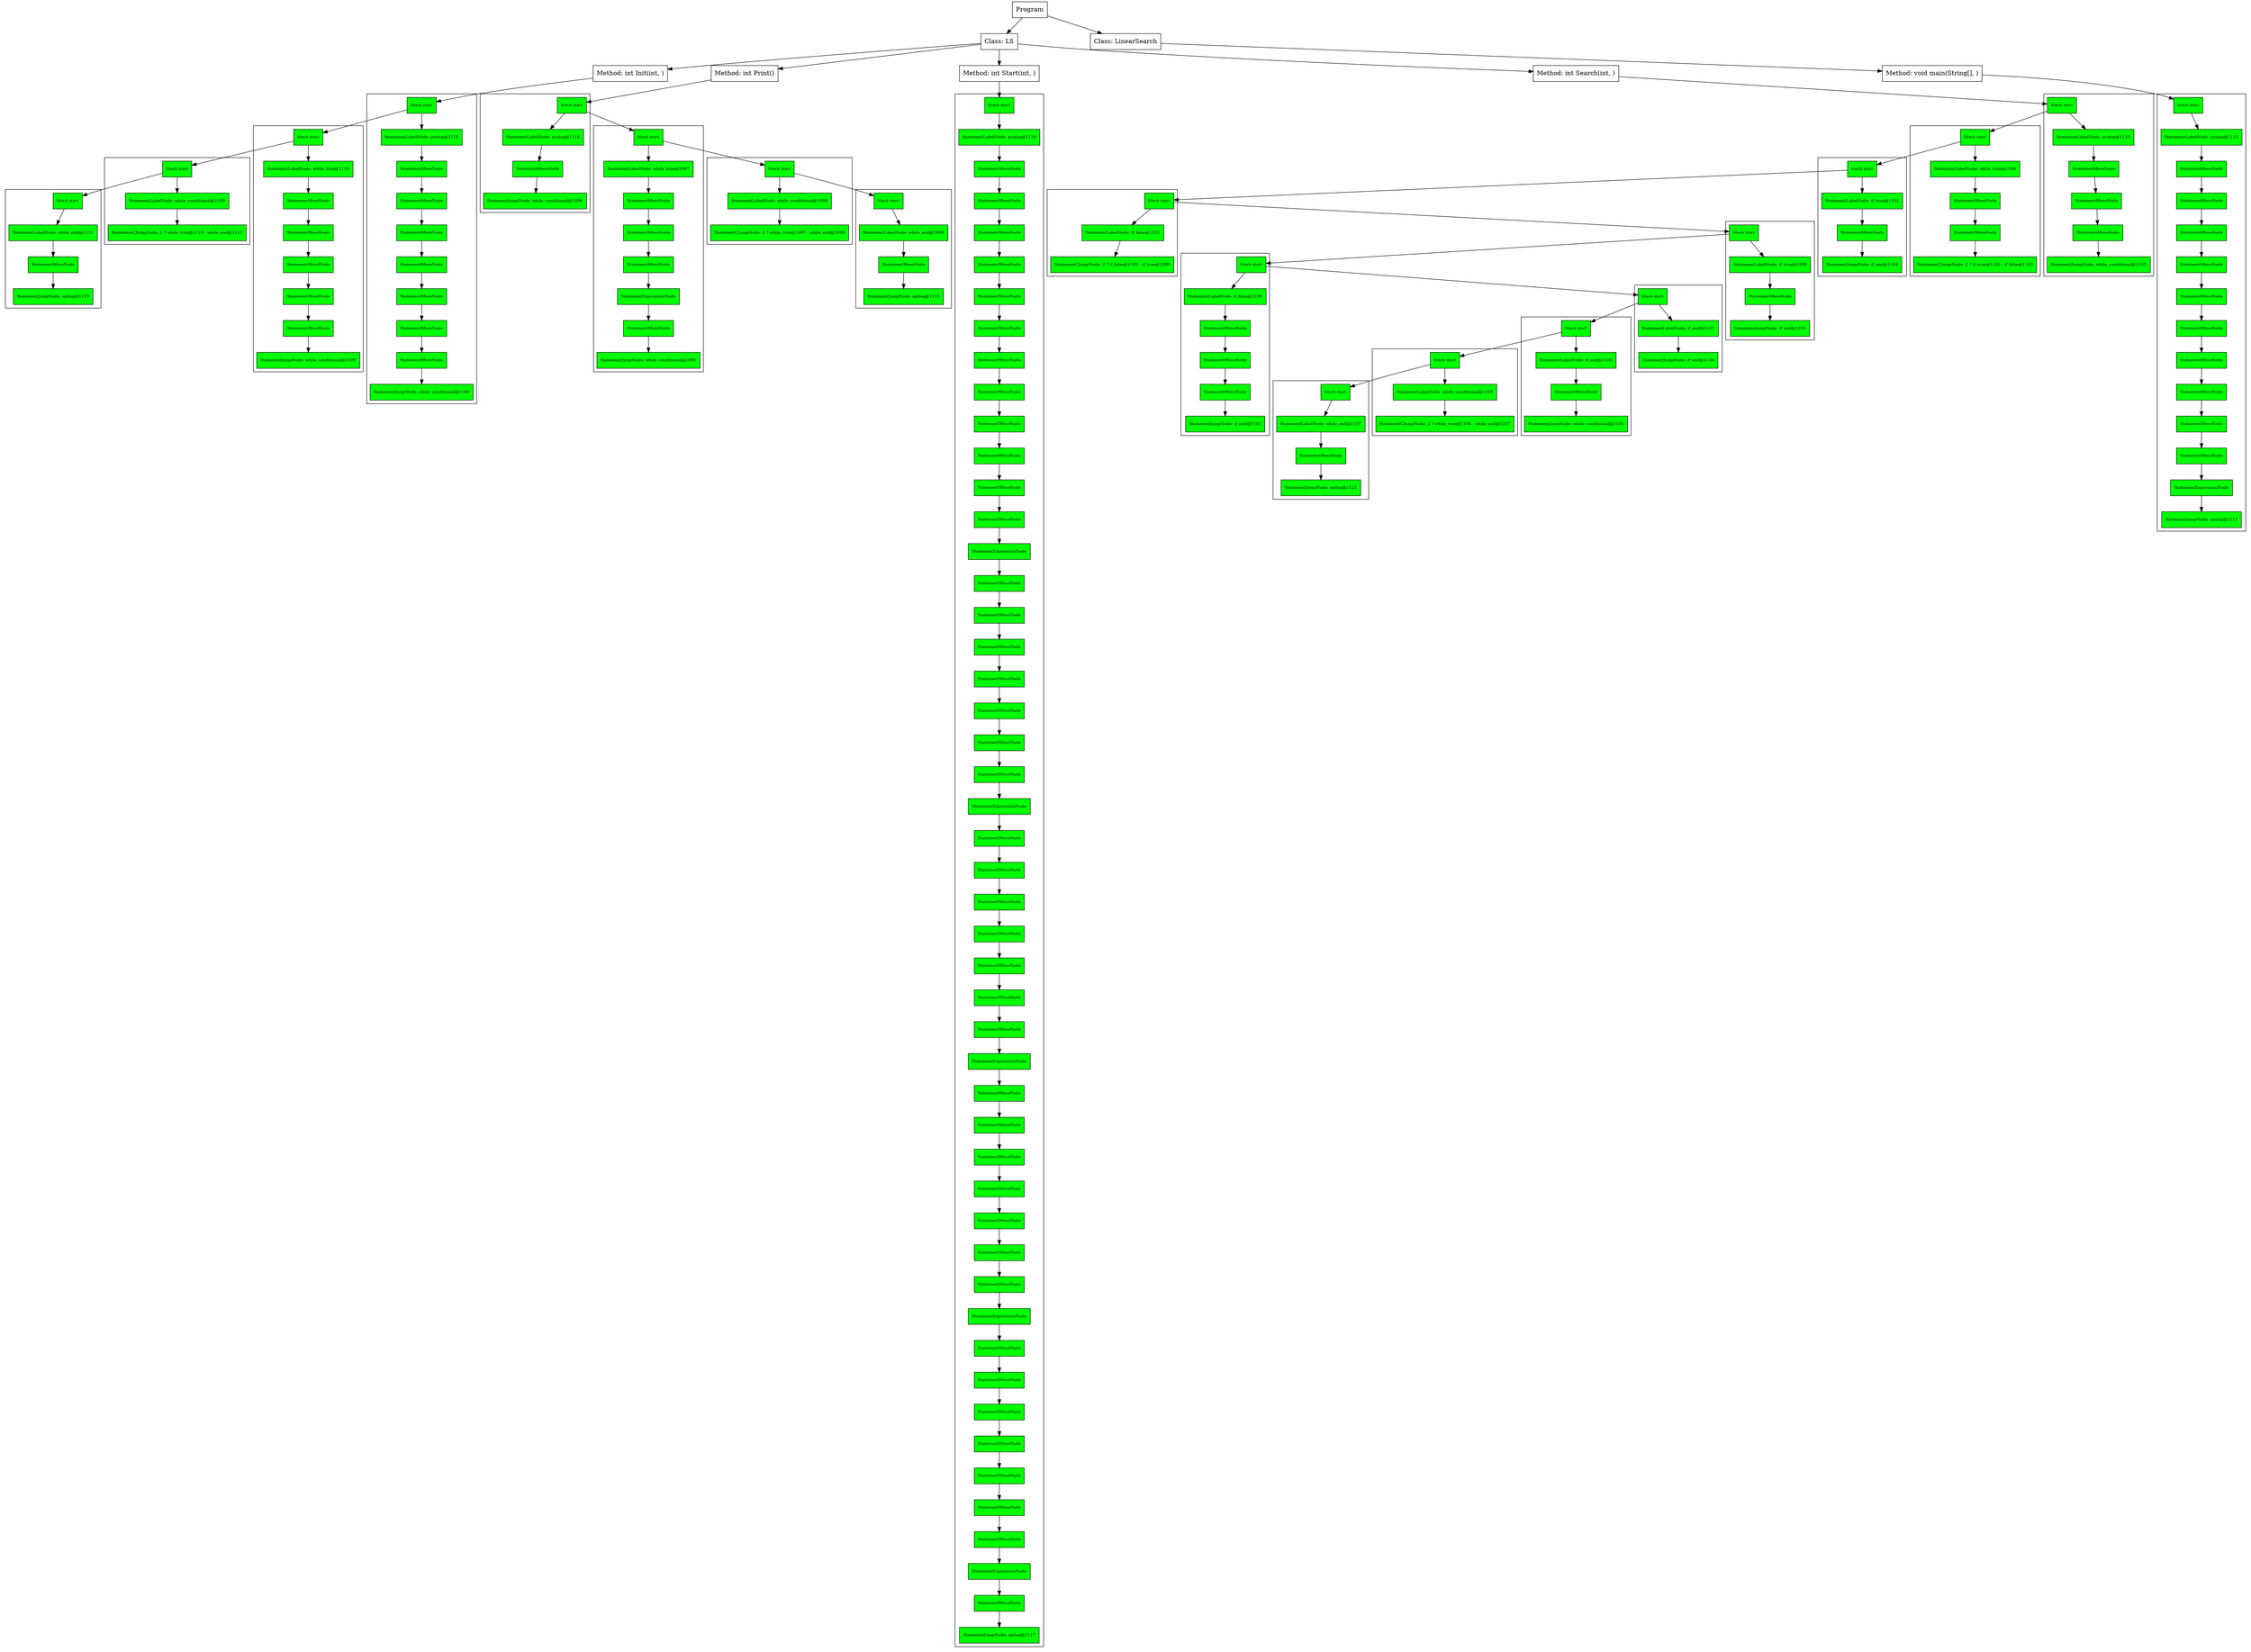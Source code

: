 digraph LinearSearch {
"0x7f0b18bfa500" [label="Program" shape=box]
"0x60b00001a5b8" [label="Class: LS"shape=box]
"0x7f0b18bfa500" -> "0x60b00001a5b8"
"0x607000007a38" [label="Method: int Search(int, )"shape=box]
"0x60b00001a5b8" -> "0x607000007a38"
subgraph cluster_0x613000001fc0{
node [shape="box", style="filled", fillcolor="green", fontcolor="black", fontsize="9"]
"0x613000001fc0" [label="block start"shape=box]
"0x60600004e980" [label="StatementLabelNode: prolog@1120" shape=box]
"0x613000001fc0" -> "0x60600004e980"
"0x60600004e988" [label="StatementMoveNode" shape=box]
"0x60600004e980" -> "0x60600004e988"
"0x60600004e990" [label="StatementMoveNode" shape=box]
"0x60600004e988" -> "0x60600004e990"
"0x60600004e998" [label="StatementMoveNode" shape=box]
"0x60600004e990" -> "0x60600004e998"
"0x60600004e9a0" [label="StatementJumpNode: while_conditional@1105" shape=box]
"0x60600004e998" -> "0x60600004e9a0"
}
"0x607000007a38" -> "0x613000001fc0"
subgraph cluster_0x613000001fd8{
node [shape="box", style="filled", fillcolor="green", fontcolor="black", fontsize="9"]
"0x613000001fd8" [label="block start"shape=box]
"0x6030000e4880" [label="StatementLabelNode: while_true@1106" shape=box]
"0x613000001fd8" -> "0x6030000e4880"
"0x6030000e4888" [label="StatementMoveNode" shape=box]
"0x6030000e4880" -> "0x6030000e4888"
"0x6030000e4890" [label="StatementMoveNode" shape=box]
"0x6030000e4888" -> "0x6030000e4890"
"0x6030000e4898" [label="StatementCJumpNode: 2 ? if_true@1102 : if_false@1103" shape=box]
"0x6030000e4890" -> "0x6030000e4898"
}
"0x613000001fc0" -> "0x613000001fd8"
subgraph cluster_0x613000001ff0{
node [shape="box", style="filled", fillcolor="green", fontcolor="black", fontsize="9"]
"0x613000001ff0" [label="block start"shape=box]
"0x6030000e48b0" [label="StatementLabelNode: if_true@1102" shape=box]
"0x613000001ff0" -> "0x6030000e48b0"
"0x6030000e48b8" [label="StatementMoveNode" shape=box]
"0x6030000e48b0" -> "0x6030000e48b8"
"0x6030000e48c0" [label="StatementJumpNode: if_end@1104" shape=box]
"0x6030000e48b8" -> "0x6030000e48c0"
}
"0x613000001fd8" -> "0x613000001ff0"
subgraph cluster_0x613000002008{
node [shape="box", style="filled", fillcolor="green", fontcolor="black", fontsize="9"]
"0x613000002008" [label="block start"shape=box]
"0x6020000c8550" [label="StatementLabelNode: if_false@1103" shape=box]
"0x613000002008" -> "0x6020000c8550"
"0x6020000c8558" [label="StatementCJumpNode: 2 ? if_false@1100 : if_true@1099" shape=box]
"0x6020000c8550" -> "0x6020000c8558"
}
"0x613000001ff0" -> "0x613000002008"
subgraph cluster_0x613000002020{
node [shape="box", style="filled", fillcolor="green", fontcolor="black", fontsize="9"]
"0x613000002020" [label="block start"shape=box]
"0x6030000e48e0" [label="StatementLabelNode: if_true@1099" shape=box]
"0x613000002020" -> "0x6030000e48e0"
"0x6030000e48e8" [label="StatementMoveNode" shape=box]
"0x6030000e48e0" -> "0x6030000e48e8"
"0x6030000e48f0" [label="StatementJumpNode: if_end@1101" shape=box]
"0x6030000e48e8" -> "0x6030000e48f0"
}
"0x613000002008" -> "0x613000002020"
subgraph cluster_0x613000002038{
node [shape="box", style="filled", fillcolor="green", fontcolor="black", fontsize="9"]
"0x613000002038" [label="block start"shape=box]
"0x60600004e9e0" [label="StatementLabelNode: if_false@1100" shape=box]
"0x613000002038" -> "0x60600004e9e0"
"0x60600004e9e8" [label="StatementMoveNode" shape=box]
"0x60600004e9e0" -> "0x60600004e9e8"
"0x60600004e9f0" [label="StatementMoveNode" shape=box]
"0x60600004e9e8" -> "0x60600004e9f0"
"0x60600004e9f8" [label="StatementMoveNode" shape=box]
"0x60600004e9f0" -> "0x60600004e9f8"
"0x60600004ea00" [label="StatementJumpNode: if_end@1101" shape=box]
"0x60600004e9f8" -> "0x60600004ea00"
}
"0x613000002020" -> "0x613000002038"
subgraph cluster_0x613000002050{
node [shape="box", style="filled", fillcolor="green", fontcolor="black", fontsize="9"]
"0x613000002050" [label="block start"shape=box]
"0x6020000c8650" [label="StatementLabelNode: if_end@1101" shape=box]
"0x613000002050" -> "0x6020000c8650"
"0x6020000c8658" [label="StatementJumpNode: if_end@1104" shape=box]
"0x6020000c8650" -> "0x6020000c8658"
}
"0x613000002038" -> "0x613000002050"
subgraph cluster_0x613000002068{
node [shape="box", style="filled", fillcolor="green", fontcolor="black", fontsize="9"]
"0x613000002068" [label="block start"shape=box]
"0x6030000e4970" [label="StatementLabelNode: if_end@1104" shape=box]
"0x613000002068" -> "0x6030000e4970"
"0x6030000e4978" [label="StatementMoveNode" shape=box]
"0x6030000e4970" -> "0x6030000e4978"
"0x6030000e4980" [label="StatementJumpNode: while_conditional@1105" shape=box]
"0x6030000e4978" -> "0x6030000e4980"
}
"0x613000002050" -> "0x613000002068"
subgraph cluster_0x613000002080{
node [shape="box", style="filled", fillcolor="green", fontcolor="black", fontsize="9"]
"0x613000002080" [label="block start"shape=box]
"0x6020000c86f0" [label="StatementLabelNode: while_conditional@1105" shape=box]
"0x613000002080" -> "0x6020000c86f0"
"0x6020000c86f8" [label="StatementCJumpNode: 2 ? while_true@1106 : while_end@1107" shape=box]
"0x6020000c86f0" -> "0x6020000c86f8"
}
"0x613000002068" -> "0x613000002080"
subgraph cluster_0x613000002098{
node [shape="box", style="filled", fillcolor="green", fontcolor="black", fontsize="9"]
"0x613000002098" [label="block start"shape=box]
"0x6030000e49a0" [label="StatementLabelNode: while_end@1107" shape=box]
"0x613000002098" -> "0x6030000e49a0"
"0x6030000e49a8" [label="StatementMoveNode" shape=box]
"0x6030000e49a0" -> "0x6030000e49a8"
"0x6030000e49b0" [label="StatementJumpNode: epilog@1121" shape=box]
"0x6030000e49a8" -> "0x6030000e49b0"
}
"0x613000002080" -> "0x613000002098"
"0x6070000079c8" [label="Method: int Init(int, )"shape=box]
"0x60b00001a5b8" -> "0x6070000079c8"
subgraph cluster_0x608000003420{
node [shape="box", style="filled", fillcolor="green", fontcolor="black", fontsize="9"]
"0x608000003420" [label="block start"shape=box]
"0x60c000013a80" [label="StatementLabelNode: prolog@1118" shape=box]
"0x608000003420" -> "0x60c000013a80"
"0x60c000013a88" [label="StatementMoveNode" shape=box]
"0x60c000013a80" -> "0x60c000013a88"
"0x60c000013a90" [label="StatementMoveNode" shape=box]
"0x60c000013a88" -> "0x60c000013a90"
"0x60c000013a98" [label="StatementMoveNode" shape=box]
"0x60c000013a90" -> "0x60c000013a98"
"0x60c000013aa0" [label="StatementMoveNode" shape=box]
"0x60c000013a98" -> "0x60c000013aa0"
"0x60c000013aa8" [label="StatementMoveNode" shape=box]
"0x60c000013aa0" -> "0x60c000013aa8"
"0x60c000013ab0" [label="StatementMoveNode" shape=box]
"0x60c000013aa8" -> "0x60c000013ab0"
"0x60c000013ab8" [label="StatementMoveNode" shape=box]
"0x60c000013ab0" -> "0x60c000013ab8"
"0x60c000013ac0" [label="StatementJumpNode: while_conditional@1109" shape=box]
"0x60c000013ab8" -> "0x60c000013ac0"
}
"0x6070000079c8" -> "0x608000003420"
subgraph cluster_0x608000003438{
node [shape="box", style="filled", fillcolor="green", fontcolor="black", fontsize="9"]
"0x608000003438" [label="block start"shape=box]
"0x60600004e920" [label="StatementLabelNode: while_true@1110" shape=box]
"0x608000003438" -> "0x60600004e920"
"0x60600004e928" [label="StatementMoveNode" shape=box]
"0x60600004e920" -> "0x60600004e928"
"0x60600004e930" [label="StatementMoveNode" shape=box]
"0x60600004e928" -> "0x60600004e930"
"0x60600004e938" [label="StatementMoveNode" shape=box]
"0x60600004e930" -> "0x60600004e938"
"0x60600004e940" [label="StatementMoveNode" shape=box]
"0x60600004e938" -> "0x60600004e940"
"0x60600004e948" [label="StatementMoveNode" shape=box]
"0x60600004e940" -> "0x60600004e948"
"0x60600004e950" [label="StatementJumpNode: while_conditional@1109" shape=box]
"0x60600004e948" -> "0x60600004e950"
}
"0x608000003420" -> "0x608000003438"
subgraph cluster_0x608000003450{
node [shape="box", style="filled", fillcolor="green", fontcolor="black", fontsize="9"]
"0x608000003450" [label="block start"shape=box]
"0x6020000c83d0" [label="StatementLabelNode: while_conditional@1109" shape=box]
"0x608000003450" -> "0x6020000c83d0"
"0x6020000c83d8" [label="StatementCJumpNode: 2 ? while_true@1110 : while_end@1111" shape=box]
"0x6020000c83d0" -> "0x6020000c83d8"
}
"0x608000003438" -> "0x608000003450"
subgraph cluster_0x608000003468{
node [shape="box", style="filled", fillcolor="green", fontcolor="black", fontsize="9"]
"0x608000003468" [label="block start"shape=box]
"0x6030000e47c0" [label="StatementLabelNode: while_end@1111" shape=box]
"0x608000003468" -> "0x6030000e47c0"
"0x6030000e47c8" [label="StatementMoveNode" shape=box]
"0x6030000e47c0" -> "0x6030000e47c8"
"0x6030000e47d0" [label="StatementJumpNode: epilog@1119" shape=box]
"0x6030000e47c8" -> "0x6030000e47d0"
}
"0x608000003450" -> "0x608000003468"
"0x6070000078e8" [label="Method: int Print()"shape=box]
"0x60b00001a5b8" -> "0x6070000078e8"
subgraph cluster_0x6080000033a0{
node [shape="box", style="filled", fillcolor="green", fontcolor="black", fontsize="9"]
"0x6080000033a0" [label="block start"shape=box]
"0x6030000e4550" [label="StatementLabelNode: prolog@1114" shape=box]
"0x6080000033a0" -> "0x6030000e4550"
"0x6030000e4558" [label="StatementMoveNode" shape=box]
"0x6030000e4550" -> "0x6030000e4558"
"0x6030000e4560" [label="StatementJumpNode: while_conditional@1096" shape=box]
"0x6030000e4558" -> "0x6030000e4560"
}
"0x6070000078e8" -> "0x6080000033a0"
subgraph cluster_0x6080000033b8{
node [shape="box", style="filled", fillcolor="green", fontcolor="black", fontsize="9"]
"0x6080000033b8" [label="block start"shape=box]
"0x60600004e7a0" [label="StatementLabelNode: while_true@1097" shape=box]
"0x6080000033b8" -> "0x60600004e7a0"
"0x60600004e7a8" [label="StatementMoveNode" shape=box]
"0x60600004e7a0" -> "0x60600004e7a8"
"0x60600004e7b0" [label="StatementMoveNode" shape=box]
"0x60600004e7a8" -> "0x60600004e7b0"
"0x60600004e7b8" [label="StatementMoveNode" shape=box]
"0x60600004e7b0" -> "0x60600004e7b8"
"0x60600004e7c0" [label="StatementExpressionNode" shape=box]
"0x60600004e7b8" -> "0x60600004e7c0"
"0x60600004e7c8" [label="StatementMoveNode" shape=box]
"0x60600004e7c0" -> "0x60600004e7c8"
"0x60600004e7d0" [label="StatementJumpNode: while_conditional@1096" shape=box]
"0x60600004e7c8" -> "0x60600004e7d0"
}
"0x6080000033a0" -> "0x6080000033b8"
subgraph cluster_0x6080000033d0{
node [shape="box", style="filled", fillcolor="green", fontcolor="black", fontsize="9"]
"0x6080000033d0" [label="block start"shape=box]
"0x6020000c81f0" [label="StatementLabelNode: while_conditional@1096" shape=box]
"0x6080000033d0" -> "0x6020000c81f0"
"0x6020000c81f8" [label="StatementCJumpNode: 2 ? while_true@1097 : while_end@1098" shape=box]
"0x6020000c81f0" -> "0x6020000c81f8"
}
"0x6080000033b8" -> "0x6080000033d0"
subgraph cluster_0x6080000033e8{
node [shape="box", style="filled", fillcolor="green", fontcolor="black", fontsize="9"]
"0x6080000033e8" [label="block start"shape=box]
"0x6030000e4640" [label="StatementLabelNode: while_end@1098" shape=box]
"0x6080000033e8" -> "0x6030000e4640"
"0x6030000e4648" [label="StatementMoveNode" shape=box]
"0x6030000e4640" -> "0x6030000e4648"
"0x6030000e4650" [label="StatementJumpNode: epilog@1115" shape=box]
"0x6030000e4648" -> "0x6030000e4650"
}
"0x6080000033d0" -> "0x6080000033e8"
"0x607000007958" [label="Method: int Start(int, )"shape=box]
"0x60b00001a5b8" -> "0x607000007958"
subgraph cluster_0x6030000e46d0{
node [shape="box", style="filled", fillcolor="green", fontcolor="black", fontsize="9"]
"0x6030000e46d0" [label="block start"shape=box]
"0x615000005f80" [label="StatementLabelNode: prolog@1116" shape=box]
"0x6030000e46d0" -> "0x615000005f80"
"0x615000005f88" [label="StatementMoveNode" shape=box]
"0x615000005f80" -> "0x615000005f88"
"0x615000005f90" [label="StatementMoveNode" shape=box]
"0x615000005f88" -> "0x615000005f90"
"0x615000005f98" [label="StatementMoveNode" shape=box]
"0x615000005f90" -> "0x615000005f98"
"0x615000005fa0" [label="StatementMoveNode" shape=box]
"0x615000005f98" -> "0x615000005fa0"
"0x615000005fa8" [label="StatementMoveNode" shape=box]
"0x615000005fa0" -> "0x615000005fa8"
"0x615000005fb0" [label="StatementMoveNode" shape=box]
"0x615000005fa8" -> "0x615000005fb0"
"0x615000005fb8" [label="StatementMoveNode" shape=box]
"0x615000005fb0" -> "0x615000005fb8"
"0x615000005fc0" [label="StatementMoveNode" shape=box]
"0x615000005fb8" -> "0x615000005fc0"
"0x615000005fc8" [label="StatementMoveNode" shape=box]
"0x615000005fc0" -> "0x615000005fc8"
"0x615000005fd0" [label="StatementMoveNode" shape=box]
"0x615000005fc8" -> "0x615000005fd0"
"0x615000005fd8" [label="StatementMoveNode" shape=box]
"0x615000005fd0" -> "0x615000005fd8"
"0x615000005fe0" [label="StatementMoveNode" shape=box]
"0x615000005fd8" -> "0x615000005fe0"
"0x615000005fe8" [label="StatementExpressionNode" shape=box]
"0x615000005fe0" -> "0x615000005fe8"
"0x615000005ff0" [label="StatementMoveNode" shape=box]
"0x615000005fe8" -> "0x615000005ff0"
"0x615000005ff8" [label="StatementMoveNode" shape=box]
"0x615000005ff0" -> "0x615000005ff8"
"0x615000006000" [label="StatementMoveNode" shape=box]
"0x615000005ff8" -> "0x615000006000"
"0x615000006008" [label="StatementMoveNode" shape=box]
"0x615000006000" -> "0x615000006008"
"0x615000006010" [label="StatementMoveNode" shape=box]
"0x615000006008" -> "0x615000006010"
"0x615000006018" [label="StatementMoveNode" shape=box]
"0x615000006010" -> "0x615000006018"
"0x615000006020" [label="StatementMoveNode" shape=box]
"0x615000006018" -> "0x615000006020"
"0x615000006028" [label="StatementExpressionNode" shape=box]
"0x615000006020" -> "0x615000006028"
"0x615000006030" [label="StatementMoveNode" shape=box]
"0x615000006028" -> "0x615000006030"
"0x615000006038" [label="StatementMoveNode" shape=box]
"0x615000006030" -> "0x615000006038"
"0x615000006040" [label="StatementMoveNode" shape=box]
"0x615000006038" -> "0x615000006040"
"0x615000006048" [label="StatementMoveNode" shape=box]
"0x615000006040" -> "0x615000006048"
"0x615000006050" [label="StatementMoveNode" shape=box]
"0x615000006048" -> "0x615000006050"
"0x615000006058" [label="StatementMoveNode" shape=box]
"0x615000006050" -> "0x615000006058"
"0x615000006060" [label="StatementMoveNode" shape=box]
"0x615000006058" -> "0x615000006060"
"0x615000006068" [label="StatementExpressionNode" shape=box]
"0x615000006060" -> "0x615000006068"
"0x615000006070" [label="StatementMoveNode" shape=box]
"0x615000006068" -> "0x615000006070"
"0x615000006078" [label="StatementMoveNode" shape=box]
"0x615000006070" -> "0x615000006078"
"0x615000006080" [label="StatementMoveNode" shape=box]
"0x615000006078" -> "0x615000006080"
"0x615000006088" [label="StatementMoveNode" shape=box]
"0x615000006080" -> "0x615000006088"
"0x615000006090" [label="StatementMoveNode" shape=box]
"0x615000006088" -> "0x615000006090"
"0x615000006098" [label="StatementMoveNode" shape=box]
"0x615000006090" -> "0x615000006098"
"0x6150000060a0" [label="StatementMoveNode" shape=box]
"0x615000006098" -> "0x6150000060a0"
"0x6150000060a8" [label="StatementExpressionNode" shape=box]
"0x6150000060a0" -> "0x6150000060a8"
"0x6150000060b0" [label="StatementMoveNode" shape=box]
"0x6150000060a8" -> "0x6150000060b0"
"0x6150000060b8" [label="StatementMoveNode" shape=box]
"0x6150000060b0" -> "0x6150000060b8"
"0x6150000060c0" [label="StatementMoveNode" shape=box]
"0x6150000060b8" -> "0x6150000060c0"
"0x6150000060c8" [label="StatementMoveNode" shape=box]
"0x6150000060c0" -> "0x6150000060c8"
"0x6150000060d0" [label="StatementMoveNode" shape=box]
"0x6150000060c8" -> "0x6150000060d0"
"0x6150000060d8" [label="StatementMoveNode" shape=box]
"0x6150000060d0" -> "0x6150000060d8"
"0x6150000060e0" [label="StatementMoveNode" shape=box]
"0x6150000060d8" -> "0x6150000060e0"
"0x6150000060e8" [label="StatementExpressionNode" shape=box]
"0x6150000060e0" -> "0x6150000060e8"
"0x6150000060f0" [label="StatementMoveNode" shape=box]
"0x6150000060e8" -> "0x6150000060f0"
"0x6150000060f8" [label="StatementJumpNode: epilog@1117" shape=box]
"0x6150000060f0" -> "0x6150000060f8"
}
"0x607000007958" -> "0x6030000e46d0"
"0x60b00001a508" [label="Class: LinearSearch"shape=box]
"0x7f0b18bfa500" -> "0x60b00001a508"
"0x607000007878" [label="Method: void main(String[], )"shape=box]
"0x60b00001a508" -> "0x607000007878"
subgraph cluster_0x6030000e4520{
node [shape="box", style="filled", fillcolor="green", fontcolor="black", fontsize="9"]
"0x6030000e4520" [label="block start"shape=box]
"0x60c000013900" [label="StatementLabelNode: prolog@1112" shape=box]
"0x6030000e4520" -> "0x60c000013900"
"0x60c000013908" [label="StatementMoveNode" shape=box]
"0x60c000013900" -> "0x60c000013908"
"0x60c000013910" [label="StatementMoveNode" shape=box]
"0x60c000013908" -> "0x60c000013910"
"0x60c000013918" [label="StatementMoveNode" shape=box]
"0x60c000013910" -> "0x60c000013918"
"0x60c000013920" [label="StatementMoveNode" shape=box]
"0x60c000013918" -> "0x60c000013920"
"0x60c000013928" [label="StatementMoveNode" shape=box]
"0x60c000013920" -> "0x60c000013928"
"0x60c000013930" [label="StatementMoveNode" shape=box]
"0x60c000013928" -> "0x60c000013930"
"0x60c000013938" [label="StatementMoveNode" shape=box]
"0x60c000013930" -> "0x60c000013938"
"0x60c000013940" [label="StatementMoveNode" shape=box]
"0x60c000013938" -> "0x60c000013940"
"0x60c000013948" [label="StatementMoveNode" shape=box]
"0x60c000013940" -> "0x60c000013948"
"0x60c000013950" [label="StatementMoveNode" shape=box]
"0x60c000013948" -> "0x60c000013950"
"0x60c000013958" [label="StatementExpressionNode" shape=box]
"0x60c000013950" -> "0x60c000013958"
"0x60c000013960" [label="StatementJumpNode: epilog@1113" shape=box]
"0x60c000013958" -> "0x60c000013960"
}
"0x607000007878" -> "0x6030000e4520"
}
